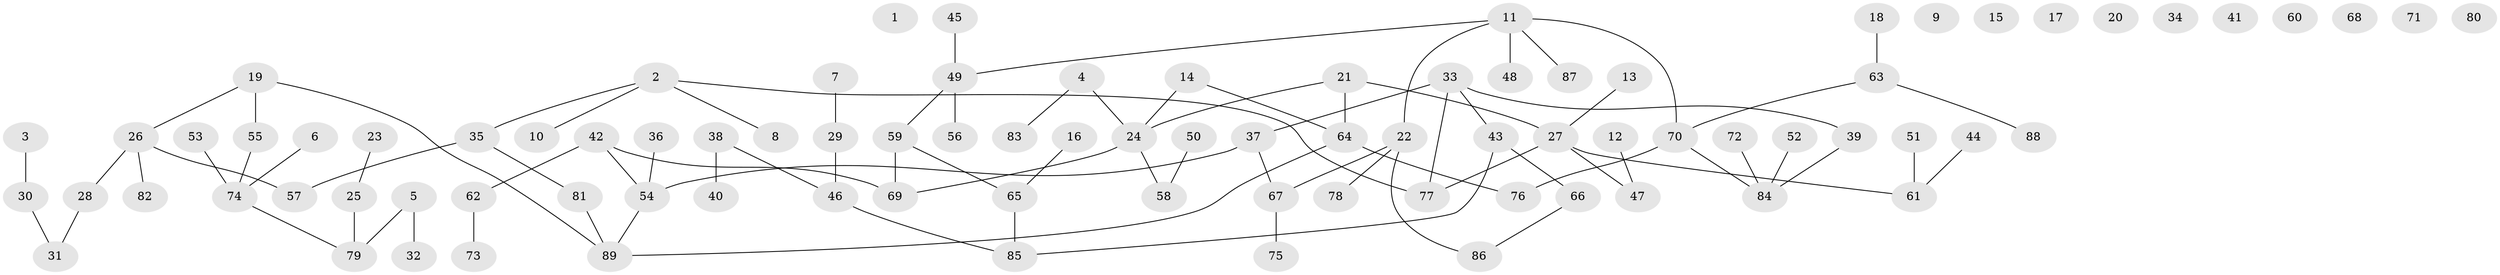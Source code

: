 // coarse degree distribution, {0: 0.20754716981132076, 4: 0.09433962264150944, 1: 0.3018867924528302, 3: 0.1509433962264151, 9: 0.018867924528301886, 2: 0.18867924528301888, 7: 0.018867924528301886, 6: 0.018867924528301886}
// Generated by graph-tools (version 1.1) at 2025/16/03/04/25 18:16:45]
// undirected, 89 vertices, 87 edges
graph export_dot {
graph [start="1"]
  node [color=gray90,style=filled];
  1;
  2;
  3;
  4;
  5;
  6;
  7;
  8;
  9;
  10;
  11;
  12;
  13;
  14;
  15;
  16;
  17;
  18;
  19;
  20;
  21;
  22;
  23;
  24;
  25;
  26;
  27;
  28;
  29;
  30;
  31;
  32;
  33;
  34;
  35;
  36;
  37;
  38;
  39;
  40;
  41;
  42;
  43;
  44;
  45;
  46;
  47;
  48;
  49;
  50;
  51;
  52;
  53;
  54;
  55;
  56;
  57;
  58;
  59;
  60;
  61;
  62;
  63;
  64;
  65;
  66;
  67;
  68;
  69;
  70;
  71;
  72;
  73;
  74;
  75;
  76;
  77;
  78;
  79;
  80;
  81;
  82;
  83;
  84;
  85;
  86;
  87;
  88;
  89;
  2 -- 8;
  2 -- 10;
  2 -- 35;
  2 -- 77;
  3 -- 30;
  4 -- 24;
  4 -- 83;
  5 -- 32;
  5 -- 79;
  6 -- 74;
  7 -- 29;
  11 -- 22;
  11 -- 48;
  11 -- 49;
  11 -- 70;
  11 -- 87;
  12 -- 47;
  13 -- 27;
  14 -- 24;
  14 -- 64;
  16 -- 65;
  18 -- 63;
  19 -- 26;
  19 -- 55;
  19 -- 89;
  21 -- 24;
  21 -- 27;
  21 -- 64;
  22 -- 67;
  22 -- 78;
  22 -- 86;
  23 -- 25;
  24 -- 58;
  24 -- 69;
  25 -- 79;
  26 -- 28;
  26 -- 57;
  26 -- 82;
  27 -- 47;
  27 -- 61;
  27 -- 77;
  28 -- 31;
  29 -- 46;
  30 -- 31;
  33 -- 37;
  33 -- 39;
  33 -- 43;
  33 -- 77;
  35 -- 57;
  35 -- 81;
  36 -- 54;
  37 -- 54;
  37 -- 67;
  38 -- 40;
  38 -- 46;
  39 -- 84;
  42 -- 54;
  42 -- 62;
  42 -- 69;
  43 -- 66;
  43 -- 85;
  44 -- 61;
  45 -- 49;
  46 -- 85;
  49 -- 56;
  49 -- 59;
  50 -- 58;
  51 -- 61;
  52 -- 84;
  53 -- 74;
  54 -- 89;
  55 -- 74;
  59 -- 65;
  59 -- 69;
  62 -- 73;
  63 -- 70;
  63 -- 88;
  64 -- 76;
  64 -- 89;
  65 -- 85;
  66 -- 86;
  67 -- 75;
  70 -- 76;
  70 -- 84;
  72 -- 84;
  74 -- 79;
  81 -- 89;
}

